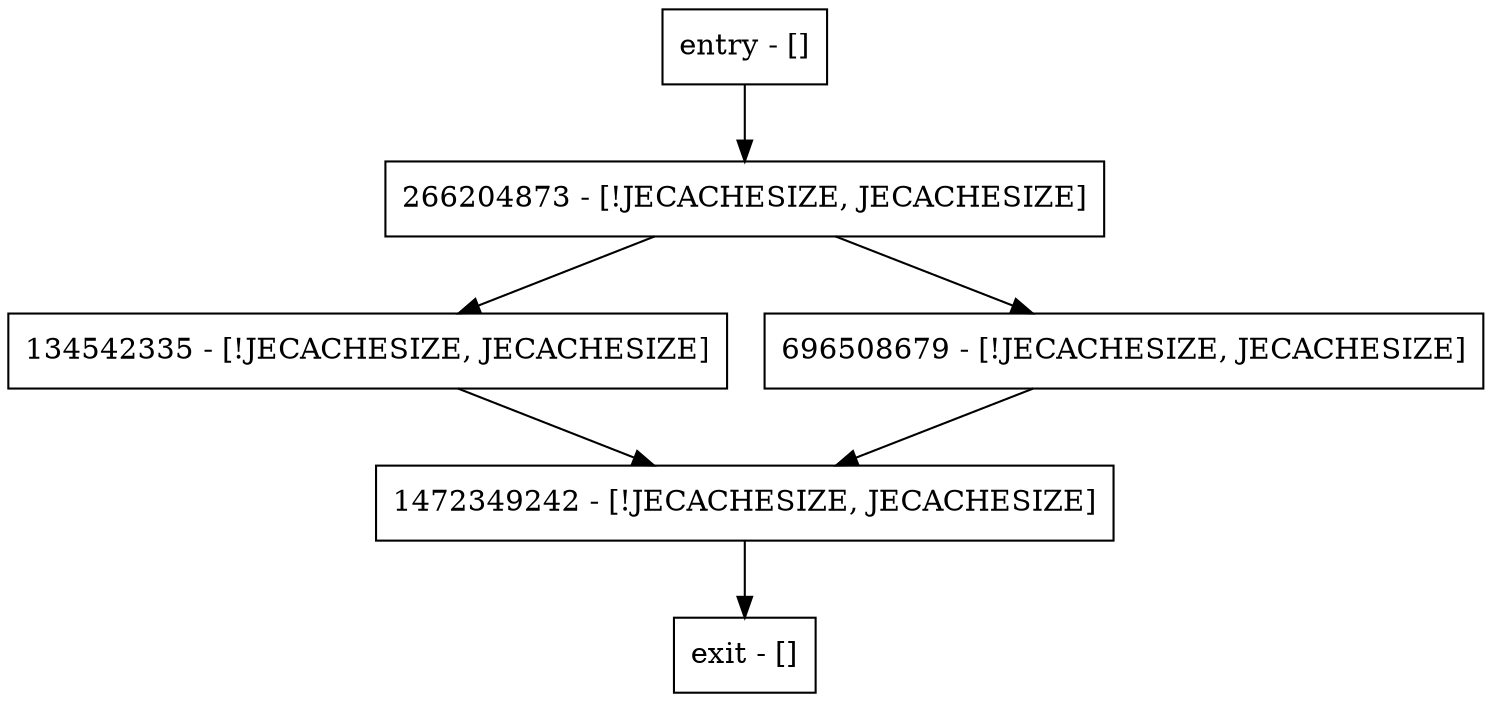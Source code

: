 digraph getNext {
node [shape=record];
entry [label="entry - []"];
exit [label="exit - []"];
134542335 [label="134542335 - [!JECACHESIZE, JECACHESIZE]"];
1472349242 [label="1472349242 - [!JECACHESIZE, JECACHESIZE]"];
266204873 [label="266204873 - [!JECACHESIZE, JECACHESIZE]"];
696508679 [label="696508679 - [!JECACHESIZE, JECACHESIZE]"];
entry;
exit;
entry -> 266204873;
134542335 -> 1472349242;
1472349242 -> exit;
266204873 -> 134542335;
266204873 -> 696508679;
696508679 -> 1472349242;
}
